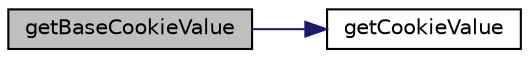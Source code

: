 digraph "getBaseCookieValue"
{
  edge [fontname="Helvetica",fontsize="10",labelfontname="Helvetica",labelfontsize="10"];
  node [fontname="Helvetica",fontsize="10",shape=record];
  rankdir="LR";
  Node1 [label="getBaseCookieValue",height=0.2,width=0.4,color="black", fillcolor="grey75", style="filled" fontcolor="black"];
  Node1 -> Node2 [color="midnightblue",fontsize="10",style="solid",fontname="Helvetica"];
  Node2 [label="getCookieValue",height=0.2,width=0.4,color="black", fillcolor="white", style="filled",URL="$class_simple_user_agent.html#aad8b3e2c7da08bc18ad8403f8989db4a"];
}
